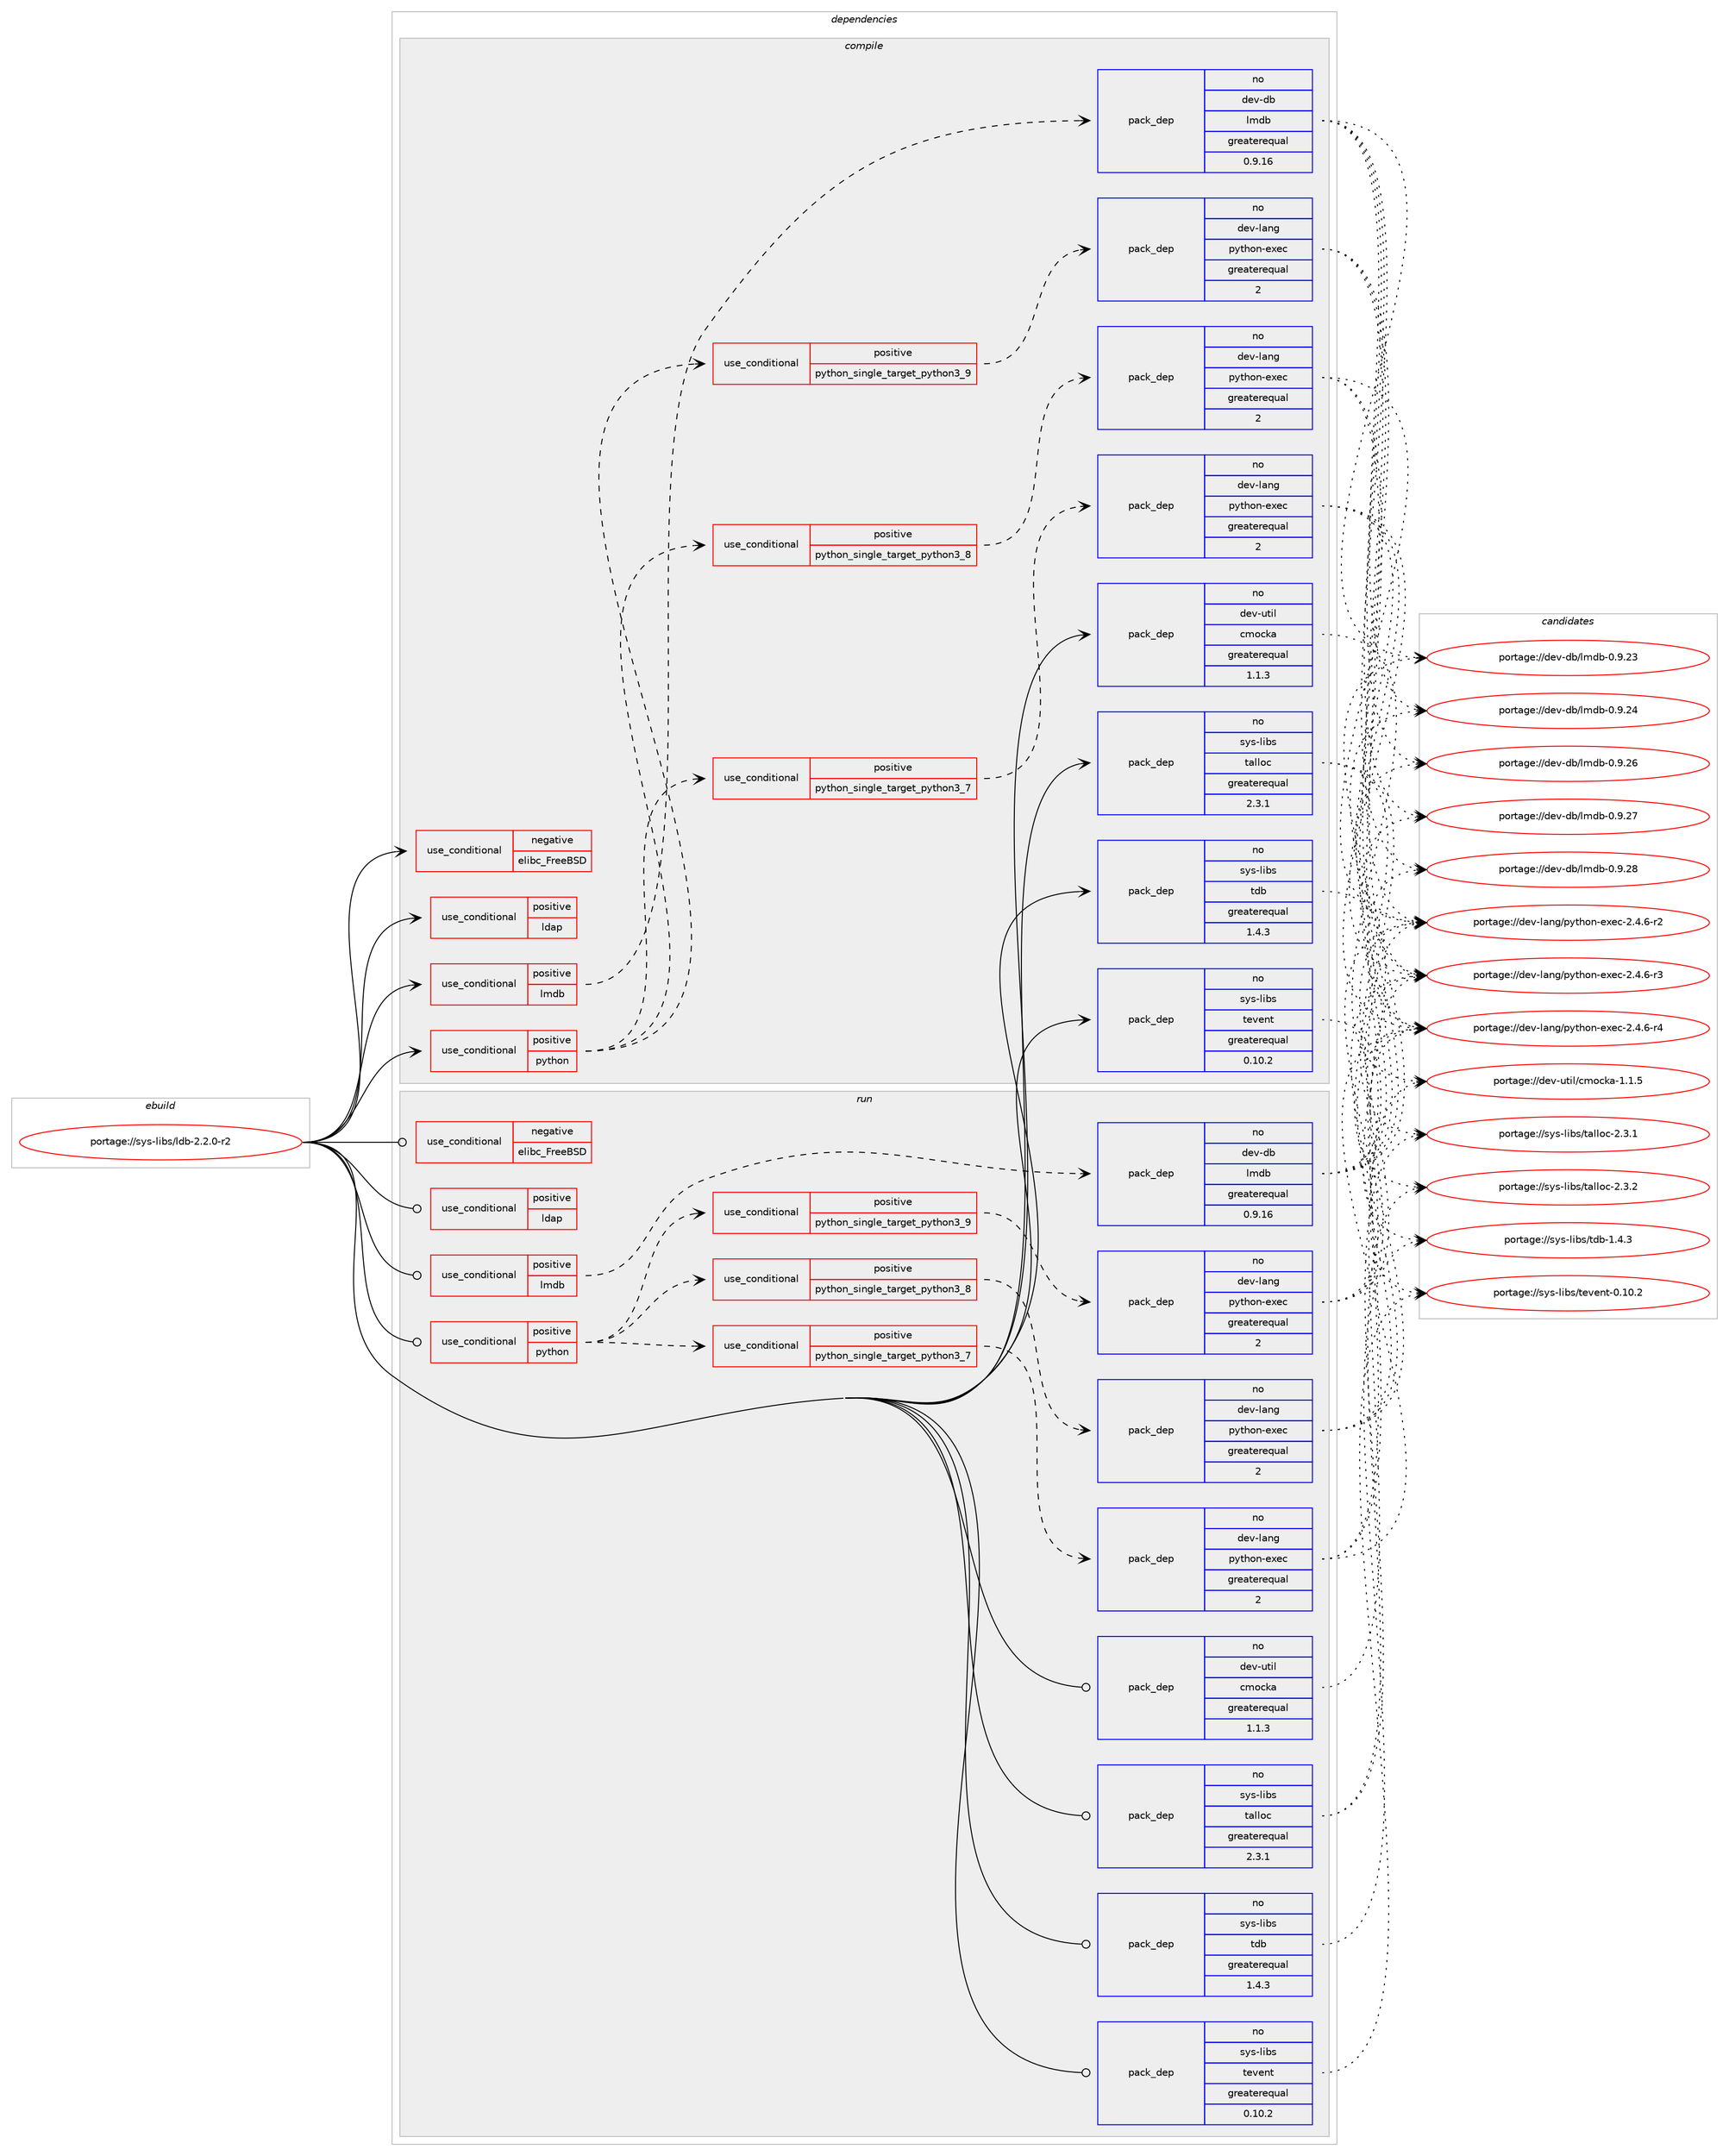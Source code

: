 digraph prolog {

# *************
# Graph options
# *************

newrank=true;
concentrate=true;
compound=true;
graph [rankdir=LR,fontname=Helvetica,fontsize=10,ranksep=1.5];#, ranksep=2.5, nodesep=0.2];
edge  [arrowhead=vee];
node  [fontname=Helvetica,fontsize=10];

# **********
# The ebuild
# **********

subgraph cluster_leftcol {
color=gray;
rank=same;
label=<<i>ebuild</i>>;
id [label="portage://sys-libs/ldb-2.2.0-r2", color=red, width=4, href="../sys-libs/ldb-2.2.0-r2.svg"];
}

# ****************
# The dependencies
# ****************

subgraph cluster_midcol {
color=gray;
label=<<i>dependencies</i>>;
subgraph cluster_compile {
fillcolor="#eeeeee";
style=filled;
label=<<i>compile</i>>;
subgraph cond2022 {
dependency3055 [label=<<TABLE BORDER="0" CELLBORDER="1" CELLSPACING="0" CELLPADDING="4"><TR><TD ROWSPAN="3" CELLPADDING="10">use_conditional</TD></TR><TR><TD>negative</TD></TR><TR><TD>elibc_FreeBSD</TD></TR></TABLE>>, shape=none, color=red];
# *** BEGIN UNKNOWN DEPENDENCY TYPE (TODO) ***
# dependency3055 -> package_dependency(portage://sys-libs/ldb-2.2.0-r2,install,no,dev-libs,libbsd,none,[,,],[],[use(optenable(abi_x86_32),negative),use(optenable(abi_x86_64),negative),use(optenable(abi_x86_x32),negative),use(optenable(abi_mips_n32),negative),use(optenable(abi_mips_n64),negative),use(optenable(abi_mips_o32),negative),use(optenable(abi_s390_32),negative),use(optenable(abi_s390_64),negative)])
# *** END UNKNOWN DEPENDENCY TYPE (TODO) ***

}
id:e -> dependency3055:w [weight=20,style="solid",arrowhead="vee"];
subgraph cond2023 {
dependency3056 [label=<<TABLE BORDER="0" CELLBORDER="1" CELLSPACING="0" CELLPADDING="4"><TR><TD ROWSPAN="3" CELLPADDING="10">use_conditional</TD></TR><TR><TD>positive</TD></TR><TR><TD>ldap</TD></TR></TABLE>>, shape=none, color=red];
# *** BEGIN UNKNOWN DEPENDENCY TYPE (TODO) ***
# dependency3056 -> package_dependency(portage://sys-libs/ldb-2.2.0-r2,install,no,net-nds,openldap,none,[,,],[],[])
# *** END UNKNOWN DEPENDENCY TYPE (TODO) ***

}
id:e -> dependency3056:w [weight=20,style="solid",arrowhead="vee"];
subgraph cond2024 {
dependency3057 [label=<<TABLE BORDER="0" CELLBORDER="1" CELLSPACING="0" CELLPADDING="4"><TR><TD ROWSPAN="3" CELLPADDING="10">use_conditional</TD></TR><TR><TD>positive</TD></TR><TR><TD>lmdb</TD></TR></TABLE>>, shape=none, color=red];
subgraph pack982 {
dependency3058 [label=<<TABLE BORDER="0" CELLBORDER="1" CELLSPACING="0" CELLPADDING="4" WIDTH="220"><TR><TD ROWSPAN="6" CELLPADDING="30">pack_dep</TD></TR><TR><TD WIDTH="110">no</TD></TR><TR><TD>dev-db</TD></TR><TR><TD>lmdb</TD></TR><TR><TD>greaterequal</TD></TR><TR><TD>0.9.16</TD></TR></TABLE>>, shape=none, color=blue];
}
dependency3057:e -> dependency3058:w [weight=20,style="dashed",arrowhead="vee"];
}
id:e -> dependency3057:w [weight=20,style="solid",arrowhead="vee"];
subgraph cond2025 {
dependency3059 [label=<<TABLE BORDER="0" CELLBORDER="1" CELLSPACING="0" CELLPADDING="4"><TR><TD ROWSPAN="3" CELLPADDING="10">use_conditional</TD></TR><TR><TD>positive</TD></TR><TR><TD>python</TD></TR></TABLE>>, shape=none, color=red];
subgraph cond2026 {
dependency3060 [label=<<TABLE BORDER="0" CELLBORDER="1" CELLSPACING="0" CELLPADDING="4"><TR><TD ROWSPAN="3" CELLPADDING="10">use_conditional</TD></TR><TR><TD>positive</TD></TR><TR><TD>python_single_target_python3_7</TD></TR></TABLE>>, shape=none, color=red];
# *** BEGIN UNKNOWN DEPENDENCY TYPE (TODO) ***
# dependency3060 -> package_dependency(portage://sys-libs/ldb-2.2.0-r2,install,no,dev-lang,python,none,[,,],[slot(3.7)],[use(enable(threads),positive)])
# *** END UNKNOWN DEPENDENCY TYPE (TODO) ***

subgraph pack983 {
dependency3061 [label=<<TABLE BORDER="0" CELLBORDER="1" CELLSPACING="0" CELLPADDING="4" WIDTH="220"><TR><TD ROWSPAN="6" CELLPADDING="30">pack_dep</TD></TR><TR><TD WIDTH="110">no</TD></TR><TR><TD>dev-lang</TD></TR><TR><TD>python-exec</TD></TR><TR><TD>greaterequal</TD></TR><TR><TD>2</TD></TR></TABLE>>, shape=none, color=blue];
}
dependency3060:e -> dependency3061:w [weight=20,style="dashed",arrowhead="vee"];
}
dependency3059:e -> dependency3060:w [weight=20,style="dashed",arrowhead="vee"];
subgraph cond2027 {
dependency3062 [label=<<TABLE BORDER="0" CELLBORDER="1" CELLSPACING="0" CELLPADDING="4"><TR><TD ROWSPAN="3" CELLPADDING="10">use_conditional</TD></TR><TR><TD>positive</TD></TR><TR><TD>python_single_target_python3_8</TD></TR></TABLE>>, shape=none, color=red];
# *** BEGIN UNKNOWN DEPENDENCY TYPE (TODO) ***
# dependency3062 -> package_dependency(portage://sys-libs/ldb-2.2.0-r2,install,no,dev-lang,python,none,[,,],[slot(3.8)],[use(enable(threads),positive)])
# *** END UNKNOWN DEPENDENCY TYPE (TODO) ***

subgraph pack984 {
dependency3063 [label=<<TABLE BORDER="0" CELLBORDER="1" CELLSPACING="0" CELLPADDING="4" WIDTH="220"><TR><TD ROWSPAN="6" CELLPADDING="30">pack_dep</TD></TR><TR><TD WIDTH="110">no</TD></TR><TR><TD>dev-lang</TD></TR><TR><TD>python-exec</TD></TR><TR><TD>greaterequal</TD></TR><TR><TD>2</TD></TR></TABLE>>, shape=none, color=blue];
}
dependency3062:e -> dependency3063:w [weight=20,style="dashed",arrowhead="vee"];
}
dependency3059:e -> dependency3062:w [weight=20,style="dashed",arrowhead="vee"];
subgraph cond2028 {
dependency3064 [label=<<TABLE BORDER="0" CELLBORDER="1" CELLSPACING="0" CELLPADDING="4"><TR><TD ROWSPAN="3" CELLPADDING="10">use_conditional</TD></TR><TR><TD>positive</TD></TR><TR><TD>python_single_target_python3_9</TD></TR></TABLE>>, shape=none, color=red];
# *** BEGIN UNKNOWN DEPENDENCY TYPE (TODO) ***
# dependency3064 -> package_dependency(portage://sys-libs/ldb-2.2.0-r2,install,no,dev-lang,python,none,[,,],[slot(3.9)],[use(enable(threads),positive)])
# *** END UNKNOWN DEPENDENCY TYPE (TODO) ***

subgraph pack985 {
dependency3065 [label=<<TABLE BORDER="0" CELLBORDER="1" CELLSPACING="0" CELLPADDING="4" WIDTH="220"><TR><TD ROWSPAN="6" CELLPADDING="30">pack_dep</TD></TR><TR><TD WIDTH="110">no</TD></TR><TR><TD>dev-lang</TD></TR><TR><TD>python-exec</TD></TR><TR><TD>greaterequal</TD></TR><TR><TD>2</TD></TR></TABLE>>, shape=none, color=blue];
}
dependency3064:e -> dependency3065:w [weight=20,style="dashed",arrowhead="vee"];
}
dependency3059:e -> dependency3064:w [weight=20,style="dashed",arrowhead="vee"];
# *** BEGIN UNKNOWN DEPENDENCY TYPE (TODO) ***
# dependency3059 -> package_dependency(portage://sys-libs/ldb-2.2.0-r2,install,no,sys-libs,talloc,none,[,,],[],[use(enable(python),none),use(optenable(python_single_target_python3_7),negative),use(optenable(python_single_target_python3_8),negative),use(optenable(python_single_target_python3_9),negative)])
# *** END UNKNOWN DEPENDENCY TYPE (TODO) ***

# *** BEGIN UNKNOWN DEPENDENCY TYPE (TODO) ***
# dependency3059 -> package_dependency(portage://sys-libs/ldb-2.2.0-r2,install,no,sys-libs,tdb,none,[,,],[],[use(enable(python),none),use(optenable(python_single_target_python3_7),negative),use(optenable(python_single_target_python3_8),negative),use(optenable(python_single_target_python3_9),negative)])
# *** END UNKNOWN DEPENDENCY TYPE (TODO) ***

# *** BEGIN UNKNOWN DEPENDENCY TYPE (TODO) ***
# dependency3059 -> package_dependency(portage://sys-libs/ldb-2.2.0-r2,install,no,sys-libs,tevent,none,[,,],[],[use(enable(python),none),use(optenable(python_single_target_python3_7),negative),use(optenable(python_single_target_python3_8),negative),use(optenable(python_single_target_python3_9),negative)])
# *** END UNKNOWN DEPENDENCY TYPE (TODO) ***

}
id:e -> dependency3059:w [weight=20,style="solid",arrowhead="vee"];
# *** BEGIN UNKNOWN DEPENDENCY TYPE (TODO) ***
# id -> package_dependency(portage://sys-libs/ldb-2.2.0-r2,install,no,dev-libs,popt,none,[,,],[],[use(optenable(abi_x86_32),negative),use(optenable(abi_x86_64),negative),use(optenable(abi_x86_x32),negative),use(optenable(abi_mips_n32),negative),use(optenable(abi_mips_n64),negative),use(optenable(abi_mips_o32),negative),use(optenable(abi_s390_32),negative),use(optenable(abi_s390_64),negative)])
# *** END UNKNOWN DEPENDENCY TYPE (TODO) ***

subgraph pack986 {
dependency3066 [label=<<TABLE BORDER="0" CELLBORDER="1" CELLSPACING="0" CELLPADDING="4" WIDTH="220"><TR><TD ROWSPAN="6" CELLPADDING="30">pack_dep</TD></TR><TR><TD WIDTH="110">no</TD></TR><TR><TD>dev-util</TD></TR><TR><TD>cmocka</TD></TR><TR><TD>greaterequal</TD></TR><TR><TD>1.1.3</TD></TR></TABLE>>, shape=none, color=blue];
}
id:e -> dependency3066:w [weight=20,style="solid",arrowhead="vee"];
subgraph pack987 {
dependency3067 [label=<<TABLE BORDER="0" CELLBORDER="1" CELLSPACING="0" CELLPADDING="4" WIDTH="220"><TR><TD ROWSPAN="6" CELLPADDING="30">pack_dep</TD></TR><TR><TD WIDTH="110">no</TD></TR><TR><TD>sys-libs</TD></TR><TR><TD>talloc</TD></TR><TR><TD>greaterequal</TD></TR><TR><TD>2.3.1</TD></TR></TABLE>>, shape=none, color=blue];
}
id:e -> dependency3067:w [weight=20,style="solid",arrowhead="vee"];
subgraph pack988 {
dependency3068 [label=<<TABLE BORDER="0" CELLBORDER="1" CELLSPACING="0" CELLPADDING="4" WIDTH="220"><TR><TD ROWSPAN="6" CELLPADDING="30">pack_dep</TD></TR><TR><TD WIDTH="110">no</TD></TR><TR><TD>sys-libs</TD></TR><TR><TD>tdb</TD></TR><TR><TD>greaterequal</TD></TR><TR><TD>1.4.3</TD></TR></TABLE>>, shape=none, color=blue];
}
id:e -> dependency3068:w [weight=20,style="solid",arrowhead="vee"];
subgraph pack989 {
dependency3069 [label=<<TABLE BORDER="0" CELLBORDER="1" CELLSPACING="0" CELLPADDING="4" WIDTH="220"><TR><TD ROWSPAN="6" CELLPADDING="30">pack_dep</TD></TR><TR><TD WIDTH="110">no</TD></TR><TR><TD>sys-libs</TD></TR><TR><TD>tevent</TD></TR><TR><TD>greaterequal</TD></TR><TR><TD>0.10.2</TD></TR></TABLE>>, shape=none, color=blue];
}
id:e -> dependency3069:w [weight=20,style="solid",arrowhead="vee"];
}
subgraph cluster_compileandrun {
fillcolor="#eeeeee";
style=filled;
label=<<i>compile and run</i>>;
}
subgraph cluster_run {
fillcolor="#eeeeee";
style=filled;
label=<<i>run</i>>;
subgraph cond2029 {
dependency3070 [label=<<TABLE BORDER="0" CELLBORDER="1" CELLSPACING="0" CELLPADDING="4"><TR><TD ROWSPAN="3" CELLPADDING="10">use_conditional</TD></TR><TR><TD>negative</TD></TR><TR><TD>elibc_FreeBSD</TD></TR></TABLE>>, shape=none, color=red];
# *** BEGIN UNKNOWN DEPENDENCY TYPE (TODO) ***
# dependency3070 -> package_dependency(portage://sys-libs/ldb-2.2.0-r2,run,no,dev-libs,libbsd,none,[,,],[],[use(optenable(abi_x86_32),negative),use(optenable(abi_x86_64),negative),use(optenable(abi_x86_x32),negative),use(optenable(abi_mips_n32),negative),use(optenable(abi_mips_n64),negative),use(optenable(abi_mips_o32),negative),use(optenable(abi_s390_32),negative),use(optenable(abi_s390_64),negative)])
# *** END UNKNOWN DEPENDENCY TYPE (TODO) ***

}
id:e -> dependency3070:w [weight=20,style="solid",arrowhead="odot"];
subgraph cond2030 {
dependency3071 [label=<<TABLE BORDER="0" CELLBORDER="1" CELLSPACING="0" CELLPADDING="4"><TR><TD ROWSPAN="3" CELLPADDING="10">use_conditional</TD></TR><TR><TD>positive</TD></TR><TR><TD>ldap</TD></TR></TABLE>>, shape=none, color=red];
# *** BEGIN UNKNOWN DEPENDENCY TYPE (TODO) ***
# dependency3071 -> package_dependency(portage://sys-libs/ldb-2.2.0-r2,run,no,net-nds,openldap,none,[,,],[],[])
# *** END UNKNOWN DEPENDENCY TYPE (TODO) ***

}
id:e -> dependency3071:w [weight=20,style="solid",arrowhead="odot"];
subgraph cond2031 {
dependency3072 [label=<<TABLE BORDER="0" CELLBORDER="1" CELLSPACING="0" CELLPADDING="4"><TR><TD ROWSPAN="3" CELLPADDING="10">use_conditional</TD></TR><TR><TD>positive</TD></TR><TR><TD>lmdb</TD></TR></TABLE>>, shape=none, color=red];
subgraph pack990 {
dependency3073 [label=<<TABLE BORDER="0" CELLBORDER="1" CELLSPACING="0" CELLPADDING="4" WIDTH="220"><TR><TD ROWSPAN="6" CELLPADDING="30">pack_dep</TD></TR><TR><TD WIDTH="110">no</TD></TR><TR><TD>dev-db</TD></TR><TR><TD>lmdb</TD></TR><TR><TD>greaterequal</TD></TR><TR><TD>0.9.16</TD></TR></TABLE>>, shape=none, color=blue];
}
dependency3072:e -> dependency3073:w [weight=20,style="dashed",arrowhead="vee"];
}
id:e -> dependency3072:w [weight=20,style="solid",arrowhead="odot"];
subgraph cond2032 {
dependency3074 [label=<<TABLE BORDER="0" CELLBORDER="1" CELLSPACING="0" CELLPADDING="4"><TR><TD ROWSPAN="3" CELLPADDING="10">use_conditional</TD></TR><TR><TD>positive</TD></TR><TR><TD>python</TD></TR></TABLE>>, shape=none, color=red];
subgraph cond2033 {
dependency3075 [label=<<TABLE BORDER="0" CELLBORDER="1" CELLSPACING="0" CELLPADDING="4"><TR><TD ROWSPAN="3" CELLPADDING="10">use_conditional</TD></TR><TR><TD>positive</TD></TR><TR><TD>python_single_target_python3_7</TD></TR></TABLE>>, shape=none, color=red];
# *** BEGIN UNKNOWN DEPENDENCY TYPE (TODO) ***
# dependency3075 -> package_dependency(portage://sys-libs/ldb-2.2.0-r2,run,no,dev-lang,python,none,[,,],[slot(3.7)],[use(enable(threads),positive)])
# *** END UNKNOWN DEPENDENCY TYPE (TODO) ***

subgraph pack991 {
dependency3076 [label=<<TABLE BORDER="0" CELLBORDER="1" CELLSPACING="0" CELLPADDING="4" WIDTH="220"><TR><TD ROWSPAN="6" CELLPADDING="30">pack_dep</TD></TR><TR><TD WIDTH="110">no</TD></TR><TR><TD>dev-lang</TD></TR><TR><TD>python-exec</TD></TR><TR><TD>greaterequal</TD></TR><TR><TD>2</TD></TR></TABLE>>, shape=none, color=blue];
}
dependency3075:e -> dependency3076:w [weight=20,style="dashed",arrowhead="vee"];
}
dependency3074:e -> dependency3075:w [weight=20,style="dashed",arrowhead="vee"];
subgraph cond2034 {
dependency3077 [label=<<TABLE BORDER="0" CELLBORDER="1" CELLSPACING="0" CELLPADDING="4"><TR><TD ROWSPAN="3" CELLPADDING="10">use_conditional</TD></TR><TR><TD>positive</TD></TR><TR><TD>python_single_target_python3_8</TD></TR></TABLE>>, shape=none, color=red];
# *** BEGIN UNKNOWN DEPENDENCY TYPE (TODO) ***
# dependency3077 -> package_dependency(portage://sys-libs/ldb-2.2.0-r2,run,no,dev-lang,python,none,[,,],[slot(3.8)],[use(enable(threads),positive)])
# *** END UNKNOWN DEPENDENCY TYPE (TODO) ***

subgraph pack992 {
dependency3078 [label=<<TABLE BORDER="0" CELLBORDER="1" CELLSPACING="0" CELLPADDING="4" WIDTH="220"><TR><TD ROWSPAN="6" CELLPADDING="30">pack_dep</TD></TR><TR><TD WIDTH="110">no</TD></TR><TR><TD>dev-lang</TD></TR><TR><TD>python-exec</TD></TR><TR><TD>greaterequal</TD></TR><TR><TD>2</TD></TR></TABLE>>, shape=none, color=blue];
}
dependency3077:e -> dependency3078:w [weight=20,style="dashed",arrowhead="vee"];
}
dependency3074:e -> dependency3077:w [weight=20,style="dashed",arrowhead="vee"];
subgraph cond2035 {
dependency3079 [label=<<TABLE BORDER="0" CELLBORDER="1" CELLSPACING="0" CELLPADDING="4"><TR><TD ROWSPAN="3" CELLPADDING="10">use_conditional</TD></TR><TR><TD>positive</TD></TR><TR><TD>python_single_target_python3_9</TD></TR></TABLE>>, shape=none, color=red];
# *** BEGIN UNKNOWN DEPENDENCY TYPE (TODO) ***
# dependency3079 -> package_dependency(portage://sys-libs/ldb-2.2.0-r2,run,no,dev-lang,python,none,[,,],[slot(3.9)],[use(enable(threads),positive)])
# *** END UNKNOWN DEPENDENCY TYPE (TODO) ***

subgraph pack993 {
dependency3080 [label=<<TABLE BORDER="0" CELLBORDER="1" CELLSPACING="0" CELLPADDING="4" WIDTH="220"><TR><TD ROWSPAN="6" CELLPADDING="30">pack_dep</TD></TR><TR><TD WIDTH="110">no</TD></TR><TR><TD>dev-lang</TD></TR><TR><TD>python-exec</TD></TR><TR><TD>greaterequal</TD></TR><TR><TD>2</TD></TR></TABLE>>, shape=none, color=blue];
}
dependency3079:e -> dependency3080:w [weight=20,style="dashed",arrowhead="vee"];
}
dependency3074:e -> dependency3079:w [weight=20,style="dashed",arrowhead="vee"];
# *** BEGIN UNKNOWN DEPENDENCY TYPE (TODO) ***
# dependency3074 -> package_dependency(portage://sys-libs/ldb-2.2.0-r2,run,no,sys-libs,talloc,none,[,,],[],[use(enable(python),none),use(optenable(python_single_target_python3_7),negative),use(optenable(python_single_target_python3_8),negative),use(optenable(python_single_target_python3_9),negative)])
# *** END UNKNOWN DEPENDENCY TYPE (TODO) ***

# *** BEGIN UNKNOWN DEPENDENCY TYPE (TODO) ***
# dependency3074 -> package_dependency(portage://sys-libs/ldb-2.2.0-r2,run,no,sys-libs,tdb,none,[,,],[],[use(enable(python),none),use(optenable(python_single_target_python3_7),negative),use(optenable(python_single_target_python3_8),negative),use(optenable(python_single_target_python3_9),negative)])
# *** END UNKNOWN DEPENDENCY TYPE (TODO) ***

# *** BEGIN UNKNOWN DEPENDENCY TYPE (TODO) ***
# dependency3074 -> package_dependency(portage://sys-libs/ldb-2.2.0-r2,run,no,sys-libs,tevent,none,[,,],[],[use(enable(python),none),use(optenable(python_single_target_python3_7),negative),use(optenable(python_single_target_python3_8),negative),use(optenable(python_single_target_python3_9),negative)])
# *** END UNKNOWN DEPENDENCY TYPE (TODO) ***

}
id:e -> dependency3074:w [weight=20,style="solid",arrowhead="odot"];
# *** BEGIN UNKNOWN DEPENDENCY TYPE (TODO) ***
# id -> package_dependency(portage://sys-libs/ldb-2.2.0-r2,run,no,dev-libs,popt,none,[,,],[],[use(optenable(abi_x86_32),negative),use(optenable(abi_x86_64),negative),use(optenable(abi_x86_x32),negative),use(optenable(abi_mips_n32),negative),use(optenable(abi_mips_n64),negative),use(optenable(abi_mips_o32),negative),use(optenable(abi_s390_32),negative),use(optenable(abi_s390_64),negative)])
# *** END UNKNOWN DEPENDENCY TYPE (TODO) ***

subgraph pack994 {
dependency3081 [label=<<TABLE BORDER="0" CELLBORDER="1" CELLSPACING="0" CELLPADDING="4" WIDTH="220"><TR><TD ROWSPAN="6" CELLPADDING="30">pack_dep</TD></TR><TR><TD WIDTH="110">no</TD></TR><TR><TD>dev-util</TD></TR><TR><TD>cmocka</TD></TR><TR><TD>greaterequal</TD></TR><TR><TD>1.1.3</TD></TR></TABLE>>, shape=none, color=blue];
}
id:e -> dependency3081:w [weight=20,style="solid",arrowhead="odot"];
subgraph pack995 {
dependency3082 [label=<<TABLE BORDER="0" CELLBORDER="1" CELLSPACING="0" CELLPADDING="4" WIDTH="220"><TR><TD ROWSPAN="6" CELLPADDING="30">pack_dep</TD></TR><TR><TD WIDTH="110">no</TD></TR><TR><TD>sys-libs</TD></TR><TR><TD>talloc</TD></TR><TR><TD>greaterequal</TD></TR><TR><TD>2.3.1</TD></TR></TABLE>>, shape=none, color=blue];
}
id:e -> dependency3082:w [weight=20,style="solid",arrowhead="odot"];
subgraph pack996 {
dependency3083 [label=<<TABLE BORDER="0" CELLBORDER="1" CELLSPACING="0" CELLPADDING="4" WIDTH="220"><TR><TD ROWSPAN="6" CELLPADDING="30">pack_dep</TD></TR><TR><TD WIDTH="110">no</TD></TR><TR><TD>sys-libs</TD></TR><TR><TD>tdb</TD></TR><TR><TD>greaterequal</TD></TR><TR><TD>1.4.3</TD></TR></TABLE>>, shape=none, color=blue];
}
id:e -> dependency3083:w [weight=20,style="solid",arrowhead="odot"];
subgraph pack997 {
dependency3084 [label=<<TABLE BORDER="0" CELLBORDER="1" CELLSPACING="0" CELLPADDING="4" WIDTH="220"><TR><TD ROWSPAN="6" CELLPADDING="30">pack_dep</TD></TR><TR><TD WIDTH="110">no</TD></TR><TR><TD>sys-libs</TD></TR><TR><TD>tevent</TD></TR><TR><TD>greaterequal</TD></TR><TR><TD>0.10.2</TD></TR></TABLE>>, shape=none, color=blue];
}
id:e -> dependency3084:w [weight=20,style="solid",arrowhead="odot"];
}
}

# **************
# The candidates
# **************

subgraph cluster_choices {
rank=same;
color=gray;
label=<<i>candidates</i>>;

subgraph choice982 {
color=black;
nodesep=1;
choice1001011184510098471081091009845484657465051 [label="portage://dev-db/lmdb-0.9.23", color=red, width=4,href="../dev-db/lmdb-0.9.23.svg"];
choice1001011184510098471081091009845484657465052 [label="portage://dev-db/lmdb-0.9.24", color=red, width=4,href="../dev-db/lmdb-0.9.24.svg"];
choice1001011184510098471081091009845484657465054 [label="portage://dev-db/lmdb-0.9.26", color=red, width=4,href="../dev-db/lmdb-0.9.26.svg"];
choice1001011184510098471081091009845484657465055 [label="portage://dev-db/lmdb-0.9.27", color=red, width=4,href="../dev-db/lmdb-0.9.27.svg"];
choice1001011184510098471081091009845484657465056 [label="portage://dev-db/lmdb-0.9.28", color=red, width=4,href="../dev-db/lmdb-0.9.28.svg"];
dependency3058:e -> choice1001011184510098471081091009845484657465051:w [style=dotted,weight="100"];
dependency3058:e -> choice1001011184510098471081091009845484657465052:w [style=dotted,weight="100"];
dependency3058:e -> choice1001011184510098471081091009845484657465054:w [style=dotted,weight="100"];
dependency3058:e -> choice1001011184510098471081091009845484657465055:w [style=dotted,weight="100"];
dependency3058:e -> choice1001011184510098471081091009845484657465056:w [style=dotted,weight="100"];
}
subgraph choice983 {
color=black;
nodesep=1;
choice10010111845108971101034711212111610411111045101120101994550465246544511450 [label="portage://dev-lang/python-exec-2.4.6-r2", color=red, width=4,href="../dev-lang/python-exec-2.4.6-r2.svg"];
choice10010111845108971101034711212111610411111045101120101994550465246544511451 [label="portage://dev-lang/python-exec-2.4.6-r3", color=red, width=4,href="../dev-lang/python-exec-2.4.6-r3.svg"];
choice10010111845108971101034711212111610411111045101120101994550465246544511452 [label="portage://dev-lang/python-exec-2.4.6-r4", color=red, width=4,href="../dev-lang/python-exec-2.4.6-r4.svg"];
dependency3061:e -> choice10010111845108971101034711212111610411111045101120101994550465246544511450:w [style=dotted,weight="100"];
dependency3061:e -> choice10010111845108971101034711212111610411111045101120101994550465246544511451:w [style=dotted,weight="100"];
dependency3061:e -> choice10010111845108971101034711212111610411111045101120101994550465246544511452:w [style=dotted,weight="100"];
}
subgraph choice984 {
color=black;
nodesep=1;
choice10010111845108971101034711212111610411111045101120101994550465246544511450 [label="portage://dev-lang/python-exec-2.4.6-r2", color=red, width=4,href="../dev-lang/python-exec-2.4.6-r2.svg"];
choice10010111845108971101034711212111610411111045101120101994550465246544511451 [label="portage://dev-lang/python-exec-2.4.6-r3", color=red, width=4,href="../dev-lang/python-exec-2.4.6-r3.svg"];
choice10010111845108971101034711212111610411111045101120101994550465246544511452 [label="portage://dev-lang/python-exec-2.4.6-r4", color=red, width=4,href="../dev-lang/python-exec-2.4.6-r4.svg"];
dependency3063:e -> choice10010111845108971101034711212111610411111045101120101994550465246544511450:w [style=dotted,weight="100"];
dependency3063:e -> choice10010111845108971101034711212111610411111045101120101994550465246544511451:w [style=dotted,weight="100"];
dependency3063:e -> choice10010111845108971101034711212111610411111045101120101994550465246544511452:w [style=dotted,weight="100"];
}
subgraph choice985 {
color=black;
nodesep=1;
choice10010111845108971101034711212111610411111045101120101994550465246544511450 [label="portage://dev-lang/python-exec-2.4.6-r2", color=red, width=4,href="../dev-lang/python-exec-2.4.6-r2.svg"];
choice10010111845108971101034711212111610411111045101120101994550465246544511451 [label="portage://dev-lang/python-exec-2.4.6-r3", color=red, width=4,href="../dev-lang/python-exec-2.4.6-r3.svg"];
choice10010111845108971101034711212111610411111045101120101994550465246544511452 [label="portage://dev-lang/python-exec-2.4.6-r4", color=red, width=4,href="../dev-lang/python-exec-2.4.6-r4.svg"];
dependency3065:e -> choice10010111845108971101034711212111610411111045101120101994550465246544511450:w [style=dotted,weight="100"];
dependency3065:e -> choice10010111845108971101034711212111610411111045101120101994550465246544511451:w [style=dotted,weight="100"];
dependency3065:e -> choice10010111845108971101034711212111610411111045101120101994550465246544511452:w [style=dotted,weight="100"];
}
subgraph choice986 {
color=black;
nodesep=1;
choice1001011184511711610510847991091119910797454946494653 [label="portage://dev-util/cmocka-1.1.5", color=red, width=4,href="../dev-util/cmocka-1.1.5.svg"];
dependency3066:e -> choice1001011184511711610510847991091119910797454946494653:w [style=dotted,weight="100"];
}
subgraph choice987 {
color=black;
nodesep=1;
choice1151211154510810598115471169710810811199455046514649 [label="portage://sys-libs/talloc-2.3.1", color=red, width=4,href="../sys-libs/talloc-2.3.1.svg"];
choice1151211154510810598115471169710810811199455046514650 [label="portage://sys-libs/talloc-2.3.2", color=red, width=4,href="../sys-libs/talloc-2.3.2.svg"];
dependency3067:e -> choice1151211154510810598115471169710810811199455046514649:w [style=dotted,weight="100"];
dependency3067:e -> choice1151211154510810598115471169710810811199455046514650:w [style=dotted,weight="100"];
}
subgraph choice988 {
color=black;
nodesep=1;
choice11512111545108105981154711610098454946524651 [label="portage://sys-libs/tdb-1.4.3", color=red, width=4,href="../sys-libs/tdb-1.4.3.svg"];
dependency3068:e -> choice11512111545108105981154711610098454946524651:w [style=dotted,weight="100"];
}
subgraph choice989 {
color=black;
nodesep=1;
choice11512111545108105981154711610111810111011645484649484650 [label="portage://sys-libs/tevent-0.10.2", color=red, width=4,href="../sys-libs/tevent-0.10.2.svg"];
dependency3069:e -> choice11512111545108105981154711610111810111011645484649484650:w [style=dotted,weight="100"];
}
subgraph choice990 {
color=black;
nodesep=1;
choice1001011184510098471081091009845484657465051 [label="portage://dev-db/lmdb-0.9.23", color=red, width=4,href="../dev-db/lmdb-0.9.23.svg"];
choice1001011184510098471081091009845484657465052 [label="portage://dev-db/lmdb-0.9.24", color=red, width=4,href="../dev-db/lmdb-0.9.24.svg"];
choice1001011184510098471081091009845484657465054 [label="portage://dev-db/lmdb-0.9.26", color=red, width=4,href="../dev-db/lmdb-0.9.26.svg"];
choice1001011184510098471081091009845484657465055 [label="portage://dev-db/lmdb-0.9.27", color=red, width=4,href="../dev-db/lmdb-0.9.27.svg"];
choice1001011184510098471081091009845484657465056 [label="portage://dev-db/lmdb-0.9.28", color=red, width=4,href="../dev-db/lmdb-0.9.28.svg"];
dependency3073:e -> choice1001011184510098471081091009845484657465051:w [style=dotted,weight="100"];
dependency3073:e -> choice1001011184510098471081091009845484657465052:w [style=dotted,weight="100"];
dependency3073:e -> choice1001011184510098471081091009845484657465054:w [style=dotted,weight="100"];
dependency3073:e -> choice1001011184510098471081091009845484657465055:w [style=dotted,weight="100"];
dependency3073:e -> choice1001011184510098471081091009845484657465056:w [style=dotted,weight="100"];
}
subgraph choice991 {
color=black;
nodesep=1;
choice10010111845108971101034711212111610411111045101120101994550465246544511450 [label="portage://dev-lang/python-exec-2.4.6-r2", color=red, width=4,href="../dev-lang/python-exec-2.4.6-r2.svg"];
choice10010111845108971101034711212111610411111045101120101994550465246544511451 [label="portage://dev-lang/python-exec-2.4.6-r3", color=red, width=4,href="../dev-lang/python-exec-2.4.6-r3.svg"];
choice10010111845108971101034711212111610411111045101120101994550465246544511452 [label="portage://dev-lang/python-exec-2.4.6-r4", color=red, width=4,href="../dev-lang/python-exec-2.4.6-r4.svg"];
dependency3076:e -> choice10010111845108971101034711212111610411111045101120101994550465246544511450:w [style=dotted,weight="100"];
dependency3076:e -> choice10010111845108971101034711212111610411111045101120101994550465246544511451:w [style=dotted,weight="100"];
dependency3076:e -> choice10010111845108971101034711212111610411111045101120101994550465246544511452:w [style=dotted,weight="100"];
}
subgraph choice992 {
color=black;
nodesep=1;
choice10010111845108971101034711212111610411111045101120101994550465246544511450 [label="portage://dev-lang/python-exec-2.4.6-r2", color=red, width=4,href="../dev-lang/python-exec-2.4.6-r2.svg"];
choice10010111845108971101034711212111610411111045101120101994550465246544511451 [label="portage://dev-lang/python-exec-2.4.6-r3", color=red, width=4,href="../dev-lang/python-exec-2.4.6-r3.svg"];
choice10010111845108971101034711212111610411111045101120101994550465246544511452 [label="portage://dev-lang/python-exec-2.4.6-r4", color=red, width=4,href="../dev-lang/python-exec-2.4.6-r4.svg"];
dependency3078:e -> choice10010111845108971101034711212111610411111045101120101994550465246544511450:w [style=dotted,weight="100"];
dependency3078:e -> choice10010111845108971101034711212111610411111045101120101994550465246544511451:w [style=dotted,weight="100"];
dependency3078:e -> choice10010111845108971101034711212111610411111045101120101994550465246544511452:w [style=dotted,weight="100"];
}
subgraph choice993 {
color=black;
nodesep=1;
choice10010111845108971101034711212111610411111045101120101994550465246544511450 [label="portage://dev-lang/python-exec-2.4.6-r2", color=red, width=4,href="../dev-lang/python-exec-2.4.6-r2.svg"];
choice10010111845108971101034711212111610411111045101120101994550465246544511451 [label="portage://dev-lang/python-exec-2.4.6-r3", color=red, width=4,href="../dev-lang/python-exec-2.4.6-r3.svg"];
choice10010111845108971101034711212111610411111045101120101994550465246544511452 [label="portage://dev-lang/python-exec-2.4.6-r4", color=red, width=4,href="../dev-lang/python-exec-2.4.6-r4.svg"];
dependency3080:e -> choice10010111845108971101034711212111610411111045101120101994550465246544511450:w [style=dotted,weight="100"];
dependency3080:e -> choice10010111845108971101034711212111610411111045101120101994550465246544511451:w [style=dotted,weight="100"];
dependency3080:e -> choice10010111845108971101034711212111610411111045101120101994550465246544511452:w [style=dotted,weight="100"];
}
subgraph choice994 {
color=black;
nodesep=1;
choice1001011184511711610510847991091119910797454946494653 [label="portage://dev-util/cmocka-1.1.5", color=red, width=4,href="../dev-util/cmocka-1.1.5.svg"];
dependency3081:e -> choice1001011184511711610510847991091119910797454946494653:w [style=dotted,weight="100"];
}
subgraph choice995 {
color=black;
nodesep=1;
choice1151211154510810598115471169710810811199455046514649 [label="portage://sys-libs/talloc-2.3.1", color=red, width=4,href="../sys-libs/talloc-2.3.1.svg"];
choice1151211154510810598115471169710810811199455046514650 [label="portage://sys-libs/talloc-2.3.2", color=red, width=4,href="../sys-libs/talloc-2.3.2.svg"];
dependency3082:e -> choice1151211154510810598115471169710810811199455046514649:w [style=dotted,weight="100"];
dependency3082:e -> choice1151211154510810598115471169710810811199455046514650:w [style=dotted,weight="100"];
}
subgraph choice996 {
color=black;
nodesep=1;
choice11512111545108105981154711610098454946524651 [label="portage://sys-libs/tdb-1.4.3", color=red, width=4,href="../sys-libs/tdb-1.4.3.svg"];
dependency3083:e -> choice11512111545108105981154711610098454946524651:w [style=dotted,weight="100"];
}
subgraph choice997 {
color=black;
nodesep=1;
choice11512111545108105981154711610111810111011645484649484650 [label="portage://sys-libs/tevent-0.10.2", color=red, width=4,href="../sys-libs/tevent-0.10.2.svg"];
dependency3084:e -> choice11512111545108105981154711610111810111011645484649484650:w [style=dotted,weight="100"];
}
}

}
